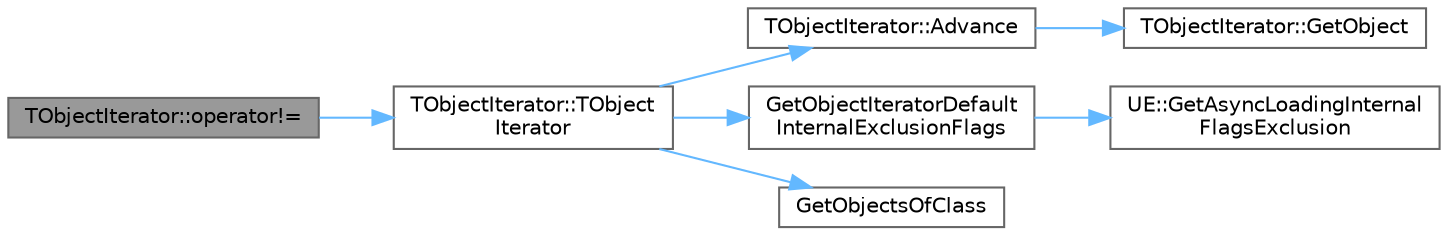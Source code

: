 digraph "TObjectIterator::operator!="
{
 // INTERACTIVE_SVG=YES
 // LATEX_PDF_SIZE
  bgcolor="transparent";
  edge [fontname=Helvetica,fontsize=10,labelfontname=Helvetica,labelfontsize=10];
  node [fontname=Helvetica,fontsize=10,shape=box,height=0.2,width=0.4];
  rankdir="LR";
  Node1 [id="Node000001",label="TObjectIterator::operator!=",height=0.2,width=0.4,color="gray40", fillcolor="grey60", style="filled", fontcolor="black",tooltip=" "];
  Node1 -> Node2 [id="edge1_Node000001_Node000002",color="steelblue1",style="solid",tooltip=" "];
  Node2 [id="Node000002",label="TObjectIterator::TObject\lIterator",height=0.2,width=0.4,color="grey40", fillcolor="white", style="filled",URL="$d3/d7e/classTObjectIterator.html#a9c6d6f3f5da6dd059a4ecf57ce768fc8",tooltip="Constructor."];
  Node2 -> Node3 [id="edge2_Node000002_Node000003",color="steelblue1",style="solid",tooltip=" "];
  Node3 [id="Node000003",label="TObjectIterator::Advance",height=0.2,width=0.4,color="grey40", fillcolor="white", style="filled",URL="$d3/d7e/classTObjectIterator.html#ab8e55381557e44cff009b878776508c8",tooltip="Iterator advance with ordinary name for clarity in subclasses."];
  Node3 -> Node4 [id="edge3_Node000003_Node000004",color="steelblue1",style="solid",tooltip=" "];
  Node4 [id="Node000004",label="TObjectIterator::GetObject",height=0.2,width=0.4,color="grey40", fillcolor="white", style="filled",URL="$d3/d7e/classTObjectIterator.html#a2126ee1a0284f23345dedea0e6717169",tooltip="Dereferences the iterator with an ordinary name for clarity in derived classes."];
  Node2 -> Node5 [id="edge4_Node000002_Node000005",color="steelblue1",style="solid",tooltip=" "];
  Node5 [id="Node000005",label="GetObjectIteratorDefault\lInternalExclusionFlags",height=0.2,width=0.4,color="grey40", fillcolor="white", style="filled",URL="$df/d91/UObjectIterator_8h.html#a4f12249f2b218131ce51159c7e9d2b90",tooltip=" "];
  Node5 -> Node6 [id="edge5_Node000005_Node000006",color="steelblue1",style="solid",tooltip=" "];
  Node6 [id="Node000006",label="UE::GetAsyncLoadingInternal\lFlagsExclusion",height=0.2,width=0.4,color="grey40", fillcolor="white", style="filled",URL="$da/d75/namespaceUE.html#a6192ead4edcf0c1e8cfce79d4832f87d",tooltip=" "];
  Node2 -> Node7 [id="edge6_Node000002_Node000007",color="steelblue1",style="solid",tooltip=" "];
  Node7 [id="Node000007",label="GetObjectsOfClass",height=0.2,width=0.4,color="grey40", fillcolor="white", style="filled",URL="$d2/ddf/UObjectHash_8h.html#a844faa6b861954f9e7ab835739b74760",tooltip="Returns an array of objects of a specific class."];
}
